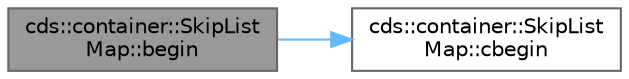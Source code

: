 digraph "cds::container::SkipListMap::begin"
{
 // LATEX_PDF_SIZE
  bgcolor="transparent";
  edge [fontname=Helvetica,fontsize=10,labelfontname=Helvetica,labelfontsize=10];
  node [fontname=Helvetica,fontsize=10,shape=box,height=0.2,width=0.4];
  rankdir="LR";
  Node1 [id="Node000001",label="cds::container::SkipList\lMap::begin",height=0.2,width=0.4,color="gray40", fillcolor="grey60", style="filled", fontcolor="black",tooltip="Returns a forward const iterator addressing the first element in a map"];
  Node1 -> Node2 [id="edge1_Node000001_Node000002",color="steelblue1",style="solid",tooltip=" "];
  Node2 [id="Node000002",label="cds::container::SkipList\lMap::cbegin",height=0.2,width=0.4,color="grey40", fillcolor="white", style="filled",URL="$classcds_1_1container_1_1_skip_list_map.html#aa2d317feead31a1ded0fcb5ff4228833",tooltip="Returns a forward const iterator addressing the first element in a map"];
}

